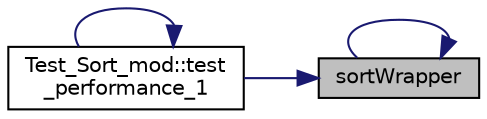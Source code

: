digraph "sortWrapper"
{
 // LATEX_PDF_SIZE
  edge [fontname="Helvetica",fontsize="10",labelfontname="Helvetica",labelfontsize="10"];
  node [fontname="Helvetica",fontsize="10",shape=record];
  rankdir="RL";
  Node1 [label="sortWrapper",height=0.2,width=0.4,color="black", fillcolor="grey75", style="filled", fontcolor="black",tooltip=" "];
  Node1 -> Node1 [dir="back",color="midnightblue",fontsize="10",style="solid",fontname="Helvetica"];
  Node1 -> Node2 [dir="back",color="midnightblue",fontsize="10",style="solid",fontname="Helvetica"];
  Node2 [label="Test_Sort_mod::test\l_performance_1",height=0.2,width=0.4,color="black", fillcolor="white", style="filled",URL="$namespaceTest__Sort__mod.html#a475428826b9af448bfeeecdbef49e92b",tooltip="Test the performance of different sorting algorithms in Sort_mod."];
  Node2 -> Node2 [dir="back",color="midnightblue",fontsize="10",style="solid",fontname="Helvetica"];
}
